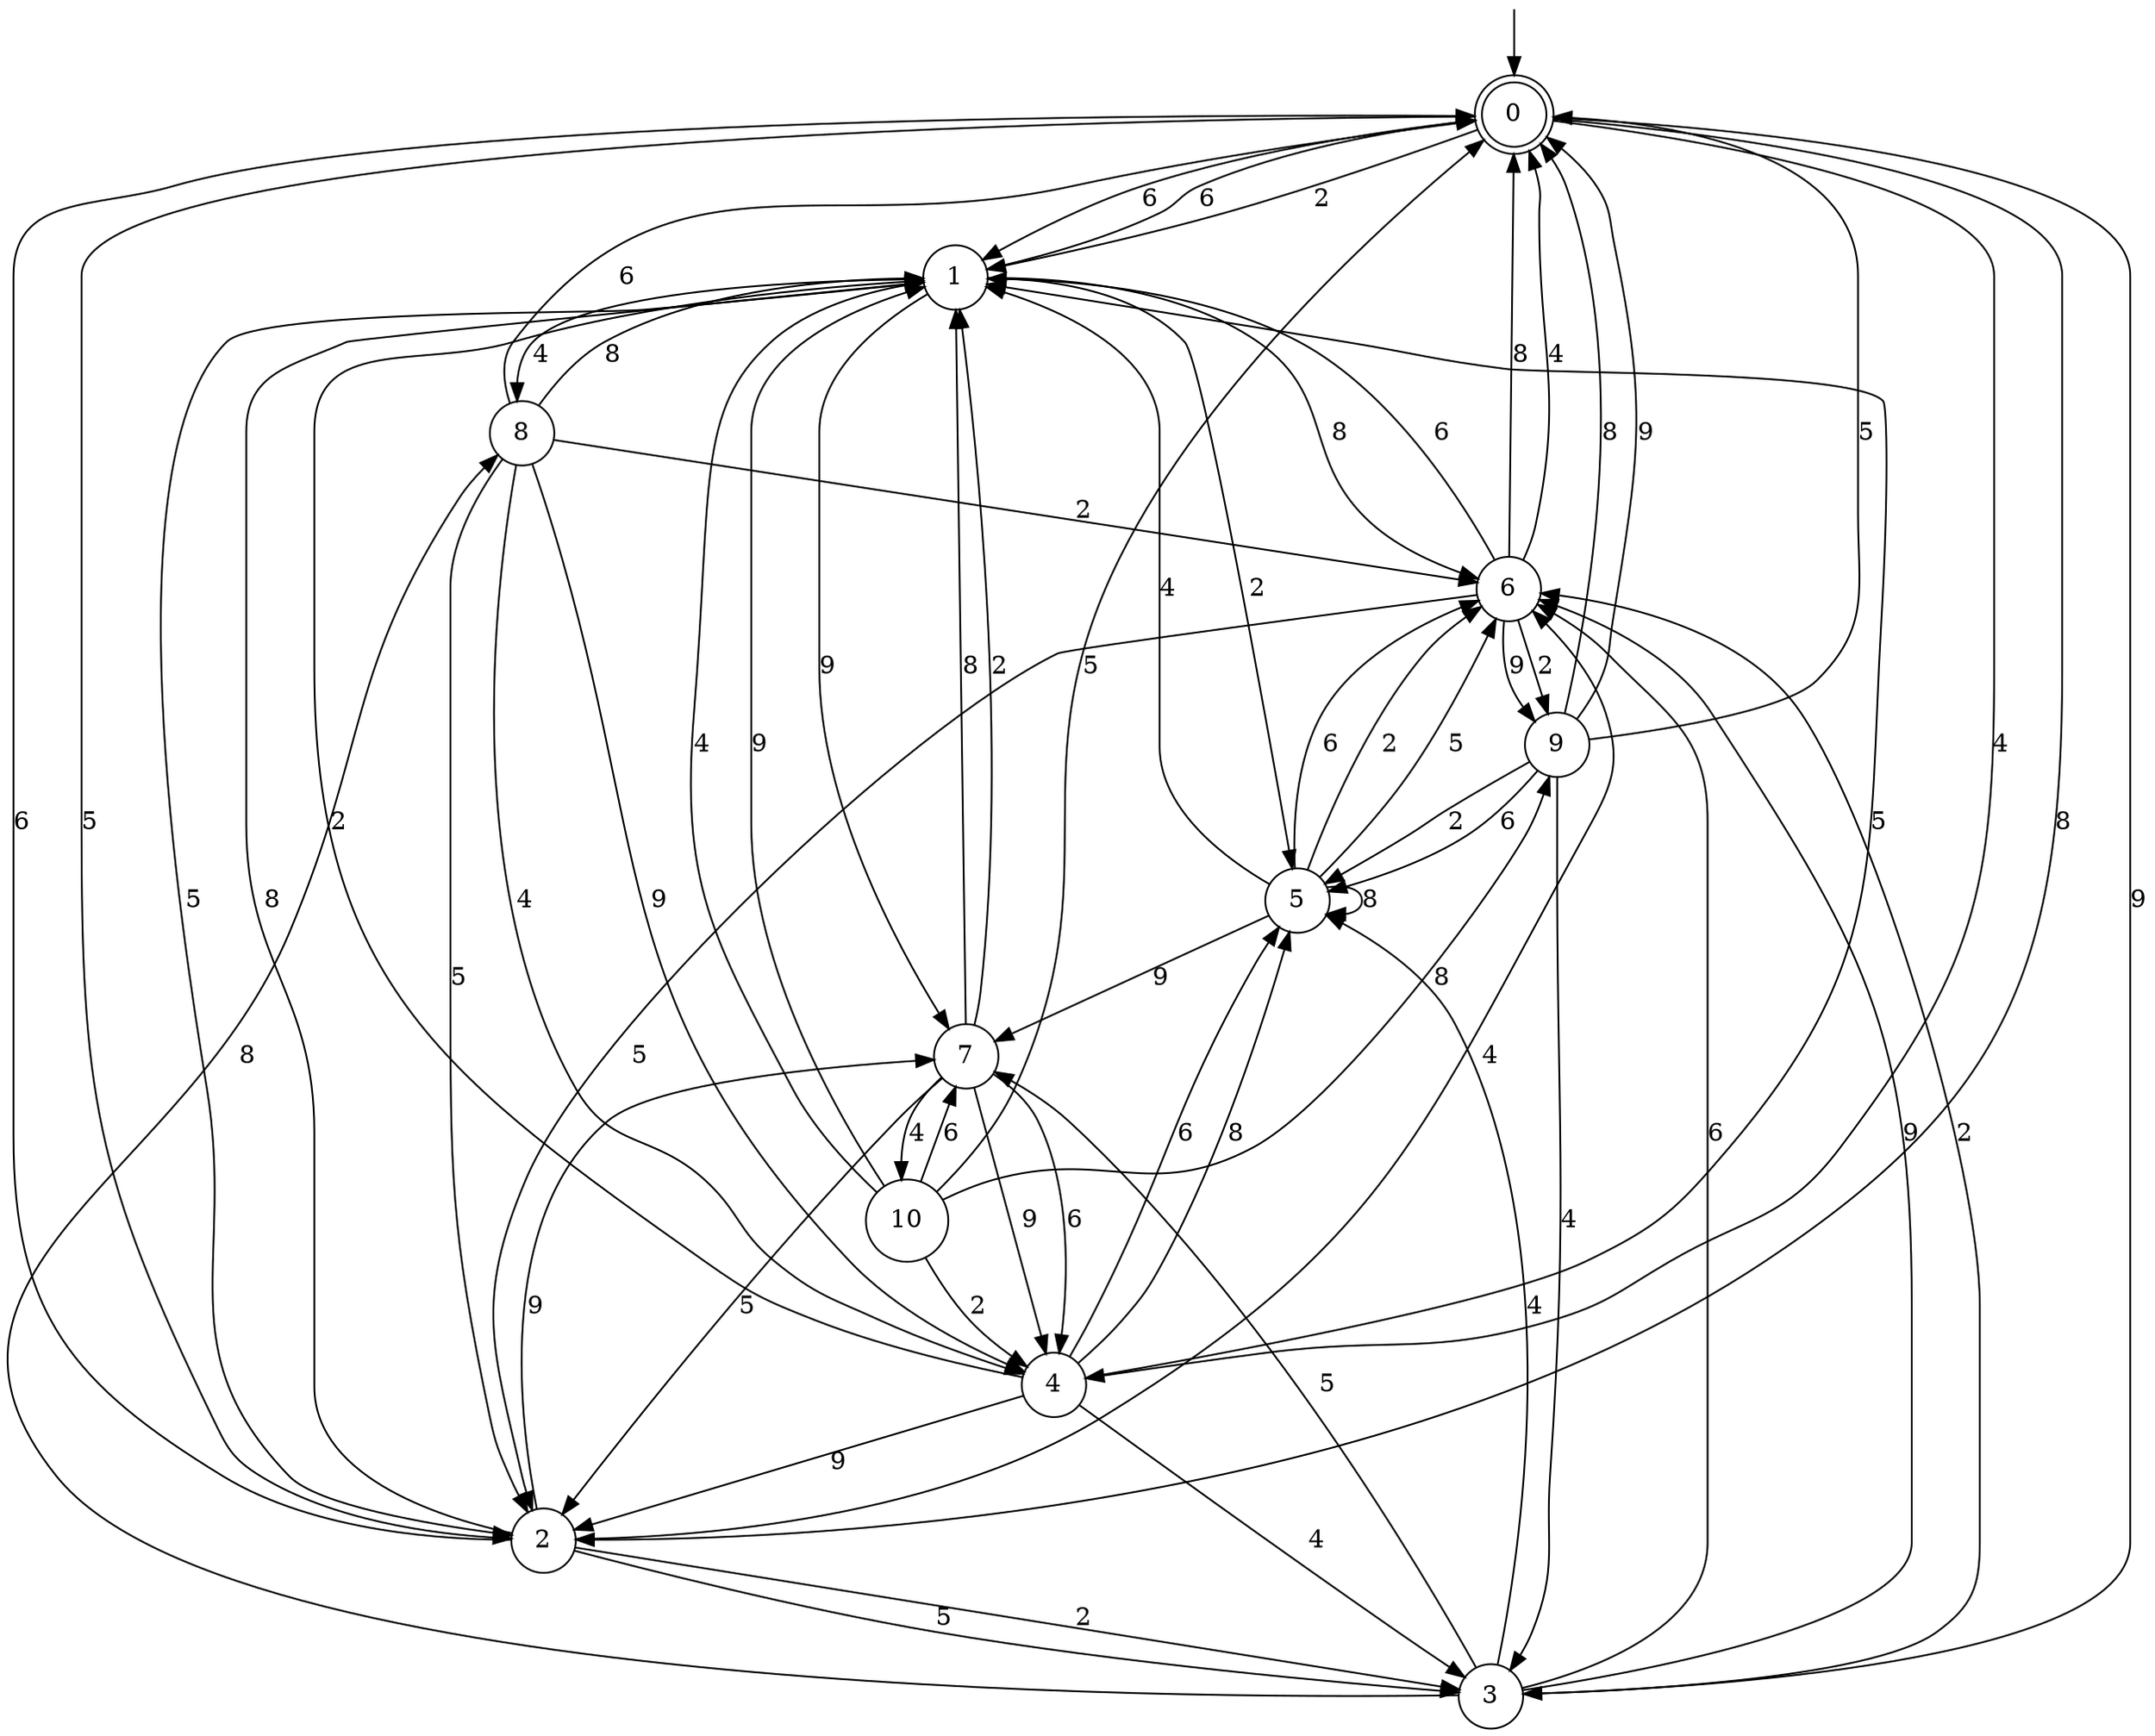 digraph g {

	s0 [shape="doublecircle" label="0"];
	s1 [shape="circle" label="1"];
	s2 [shape="circle" label="2"];
	s3 [shape="circle" label="3"];
	s4 [shape="circle" label="4"];
	s5 [shape="circle" label="5"];
	s6 [shape="circle" label="6"];
	s7 [shape="circle" label="7"];
	s8 [shape="circle" label="8"];
	s9 [shape="circle" label="9"];
	s10 [shape="circle" label="10"];
	s0 -> s1 [label="2"];
	s0 -> s2 [label="5"];
	s0 -> s1 [label="6"];
	s0 -> s2 [label="8"];
	s0 -> s3 [label="9"];
	s0 -> s4 [label="4"];
	s1 -> s5 [label="2"];
	s1 -> s2 [label="5"];
	s1 -> s0 [label="6"];
	s1 -> s6 [label="8"];
	s1 -> s7 [label="9"];
	s1 -> s8 [label="4"];
	s2 -> s3 [label="2"];
	s2 -> s3 [label="5"];
	s2 -> s0 [label="6"];
	s2 -> s1 [label="8"];
	s2 -> s7 [label="9"];
	s2 -> s6 [label="4"];
	s3 -> s6 [label="2"];
	s3 -> s7 [label="5"];
	s3 -> s6 [label="6"];
	s3 -> s8 [label="8"];
	s3 -> s6 [label="9"];
	s3 -> s5 [label="4"];
	s4 -> s1 [label="2"];
	s4 -> s1 [label="5"];
	s4 -> s5 [label="6"];
	s4 -> s5 [label="8"];
	s4 -> s2 [label="9"];
	s4 -> s3 [label="4"];
	s5 -> s6 [label="2"];
	s5 -> s6 [label="5"];
	s5 -> s6 [label="6"];
	s5 -> s5 [label="8"];
	s5 -> s7 [label="9"];
	s5 -> s1 [label="4"];
	s6 -> s9 [label="2"];
	s6 -> s2 [label="5"];
	s6 -> s1 [label="6"];
	s6 -> s0 [label="8"];
	s6 -> s9 [label="9"];
	s6 -> s0 [label="4"];
	s7 -> s1 [label="2"];
	s7 -> s2 [label="5"];
	s7 -> s4 [label="6"];
	s7 -> s1 [label="8"];
	s7 -> s4 [label="9"];
	s7 -> s10 [label="4"];
	s8 -> s6 [label="2"];
	s8 -> s2 [label="5"];
	s8 -> s0 [label="6"];
	s8 -> s1 [label="8"];
	s8 -> s4 [label="9"];
	s8 -> s4 [label="4"];
	s9 -> s5 [label="2"];
	s9 -> s0 [label="5"];
	s9 -> s5 [label="6"];
	s9 -> s0 [label="8"];
	s9 -> s0 [label="9"];
	s9 -> s3 [label="4"];
	s10 -> s4 [label="2"];
	s10 -> s0 [label="5"];
	s10 -> s7 [label="6"];
	s10 -> s9 [label="8"];
	s10 -> s1 [label="9"];
	s10 -> s1 [label="4"];

__start0 [label="" shape="none" width="0" height="0"];
__start0 -> s0;

}
